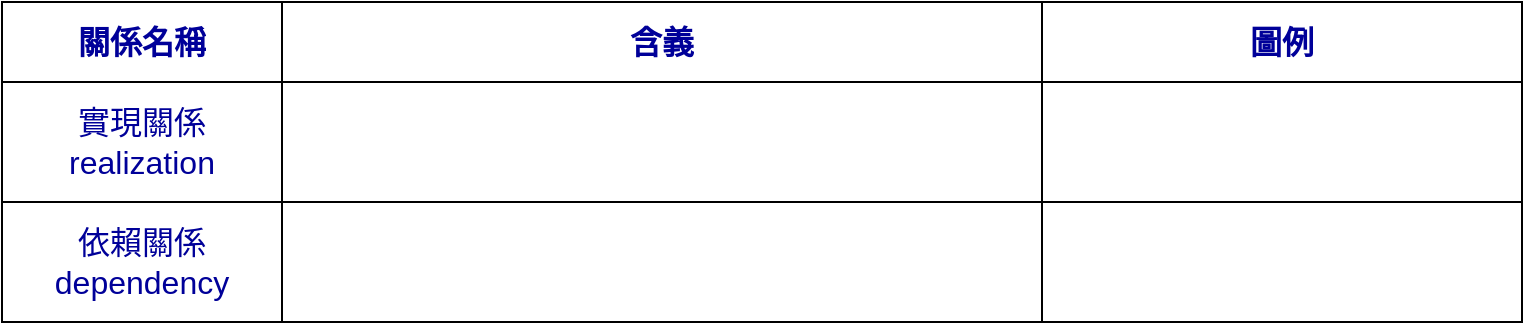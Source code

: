 <mxfile version="22.0.8" type="github">
  <diagram name="第 1 页" id="wbMzKwrL_3hDm419qJ9x">
    <mxGraphModel dx="289" dy="521" grid="1" gridSize="10" guides="1" tooltips="1" connect="1" arrows="1" fold="1" page="1" pageScale="1" pageWidth="827" pageHeight="1169" math="0" shadow="0">
      <root>
        <mxCell id="0" />
        <mxCell id="1" parent="0" />
        <mxCell id="q28wz7RBDAjsr5voCHpd-1" value="" style="shape=table;startSize=0;container=1;collapsible=0;childLayout=tableLayout;fontSize=16;" vertex="1" parent="1">
          <mxGeometry x="40" y="40" width="760" height="160" as="geometry" />
        </mxCell>
        <mxCell id="q28wz7RBDAjsr5voCHpd-68" style="shape=tableRow;horizontal=0;startSize=0;swimlaneHead=0;swimlaneBody=0;strokeColor=inherit;top=0;left=0;bottom=0;right=0;collapsible=0;dropTarget=0;fillColor=none;points=[[0,0.5],[1,0.5]];portConstraint=eastwest;fontSize=16;" vertex="1" parent="q28wz7RBDAjsr5voCHpd-1">
          <mxGeometry width="760" height="40" as="geometry" />
        </mxCell>
        <mxCell id="q28wz7RBDAjsr5voCHpd-69" value="&lt;font color=&quot;#000099&quot;&gt;&lt;b&gt;關係名稱&lt;/b&gt;&lt;/font&gt;" style="shape=partialRectangle;html=1;whiteSpace=wrap;connectable=0;strokeColor=inherit;overflow=hidden;fillColor=none;top=0;left=0;bottom=0;right=0;pointerEvents=1;fontSize=16;" vertex="1" parent="q28wz7RBDAjsr5voCHpd-68">
          <mxGeometry width="140" height="40" as="geometry">
            <mxRectangle width="140" height="40" as="alternateBounds" />
          </mxGeometry>
        </mxCell>
        <mxCell id="q28wz7RBDAjsr5voCHpd-70" value="&lt;font color=&quot;#000099&quot;&gt;&lt;b&gt;含義&lt;/b&gt;&lt;/font&gt;" style="shape=partialRectangle;html=1;whiteSpace=wrap;connectable=0;strokeColor=inherit;overflow=hidden;fillColor=none;top=0;left=0;bottom=0;right=0;pointerEvents=1;fontSize=16;" vertex="1" parent="q28wz7RBDAjsr5voCHpd-68">
          <mxGeometry x="140" width="380" height="40" as="geometry">
            <mxRectangle width="380" height="40" as="alternateBounds" />
          </mxGeometry>
        </mxCell>
        <mxCell id="q28wz7RBDAjsr5voCHpd-71" value="&lt;b&gt;&lt;font color=&quot;#000099&quot;&gt;圖例&lt;/font&gt;&lt;/b&gt;" style="shape=partialRectangle;html=1;whiteSpace=wrap;connectable=0;strokeColor=inherit;overflow=hidden;fillColor=none;top=0;left=0;bottom=0;right=0;pointerEvents=1;fontSize=16;" vertex="1" parent="q28wz7RBDAjsr5voCHpd-68">
          <mxGeometry x="520" width="240" height="40" as="geometry">
            <mxRectangle width="240" height="40" as="alternateBounds" />
          </mxGeometry>
        </mxCell>
        <mxCell id="q28wz7RBDAjsr5voCHpd-53" style="shape=tableRow;horizontal=0;startSize=0;swimlaneHead=0;swimlaneBody=0;strokeColor=inherit;top=0;left=0;bottom=0;right=0;collapsible=0;dropTarget=0;fillColor=none;points=[[0,0.5],[1,0.5]];portConstraint=eastwest;fontSize=16;" vertex="1" parent="q28wz7RBDAjsr5voCHpd-1">
          <mxGeometry y="40" width="760" height="60" as="geometry" />
        </mxCell>
        <mxCell id="q28wz7RBDAjsr5voCHpd-54" value="&lt;font color=&quot;#000099&quot;&gt;實現關係&lt;br&gt;realization&lt;/font&gt;" style="shape=partialRectangle;html=1;whiteSpace=wrap;connectable=0;strokeColor=inherit;overflow=hidden;fillColor=none;top=0;left=0;bottom=0;right=0;pointerEvents=1;fontSize=16;" vertex="1" parent="q28wz7RBDAjsr5voCHpd-53">
          <mxGeometry width="140" height="60" as="geometry">
            <mxRectangle width="140" height="60" as="alternateBounds" />
          </mxGeometry>
        </mxCell>
        <mxCell id="q28wz7RBDAjsr5voCHpd-55" style="shape=partialRectangle;html=1;whiteSpace=wrap;connectable=0;strokeColor=inherit;overflow=hidden;fillColor=none;top=0;left=0;bottom=0;right=0;pointerEvents=1;fontSize=16;" vertex="1" parent="q28wz7RBDAjsr5voCHpd-53">
          <mxGeometry x="140" width="380" height="60" as="geometry">
            <mxRectangle width="380" height="60" as="alternateBounds" />
          </mxGeometry>
        </mxCell>
        <mxCell id="q28wz7RBDAjsr5voCHpd-56" style="shape=partialRectangle;html=1;whiteSpace=wrap;connectable=0;strokeColor=inherit;overflow=hidden;fillColor=none;top=0;left=0;bottom=0;right=0;pointerEvents=1;fontSize=16;" vertex="1" parent="q28wz7RBDAjsr5voCHpd-53">
          <mxGeometry x="520" width="240" height="60" as="geometry">
            <mxRectangle width="240" height="60" as="alternateBounds" />
          </mxGeometry>
        </mxCell>
        <mxCell id="q28wz7RBDAjsr5voCHpd-2" value="" style="shape=tableRow;horizontal=0;startSize=0;swimlaneHead=0;swimlaneBody=0;strokeColor=inherit;top=0;left=0;bottom=0;right=0;collapsible=0;dropTarget=0;fillColor=none;points=[[0,0.5],[1,0.5]];portConstraint=eastwest;fontSize=16;" vertex="1" parent="q28wz7RBDAjsr5voCHpd-1">
          <mxGeometry y="100" width="760" height="60" as="geometry" />
        </mxCell>
        <mxCell id="q28wz7RBDAjsr5voCHpd-47" value="&lt;font color=&quot;#000099&quot;&gt;依賴關係&lt;br style=&quot;border-color: var(--border-color);&quot;&gt;dependency&lt;/font&gt;" style="shape=partialRectangle;html=1;whiteSpace=wrap;connectable=0;strokeColor=inherit;overflow=hidden;fillColor=none;top=0;left=0;bottom=0;right=0;pointerEvents=1;fontSize=16;" vertex="1" parent="q28wz7RBDAjsr5voCHpd-2">
          <mxGeometry width="140" height="60" as="geometry">
            <mxRectangle width="140" height="60" as="alternateBounds" />
          </mxGeometry>
        </mxCell>
        <mxCell id="q28wz7RBDAjsr5voCHpd-50" style="shape=partialRectangle;html=1;whiteSpace=wrap;connectable=0;strokeColor=inherit;overflow=hidden;fillColor=none;top=0;left=0;bottom=0;right=0;pointerEvents=1;fontSize=16;" vertex="1" parent="q28wz7RBDAjsr5voCHpd-2">
          <mxGeometry x="140" width="380" height="60" as="geometry">
            <mxRectangle width="380" height="60" as="alternateBounds" />
          </mxGeometry>
        </mxCell>
        <mxCell id="q28wz7RBDAjsr5voCHpd-38" style="shape=partialRectangle;html=1;whiteSpace=wrap;connectable=0;strokeColor=inherit;overflow=hidden;fillColor=none;top=0;left=0;bottom=0;right=0;pointerEvents=1;fontSize=16;" vertex="1" parent="q28wz7RBDAjsr5voCHpd-2">
          <mxGeometry x="520" width="240" height="60" as="geometry">
            <mxRectangle width="240" height="60" as="alternateBounds" />
          </mxGeometry>
        </mxCell>
      </root>
    </mxGraphModel>
  </diagram>
</mxfile>
